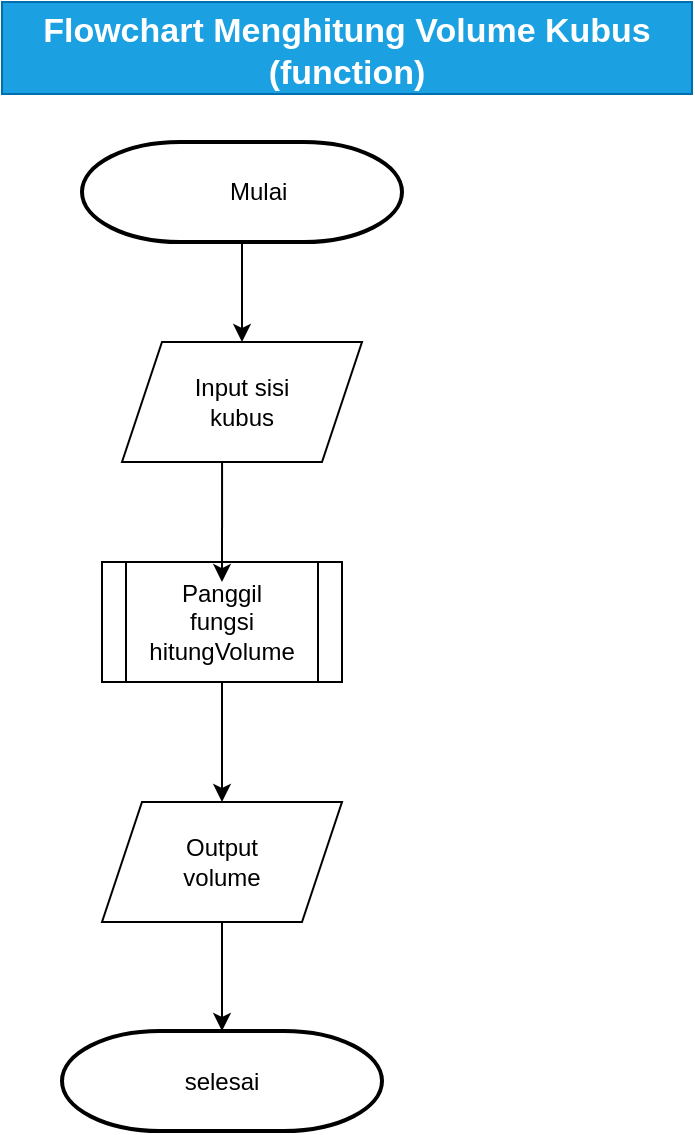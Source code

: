 <mxfile version="24.8.3">
  <diagram name="Halaman-1" id="a6zHfRgpKx6tmC8i22-r">
    <mxGraphModel dx="1222" dy="636" grid="1" gridSize="10" guides="1" tooltips="1" connect="1" arrows="1" fold="1" page="1" pageScale="1" pageWidth="827" pageHeight="1169" math="0" shadow="0">
      <root>
        <mxCell id="0" />
        <mxCell id="1" parent="0" />
        <mxCell id="OKx-EQB38z_Kik_lbw9B-4" style="edgeStyle=orthogonalEdgeStyle;rounded=0;orthogonalLoop=1;jettySize=auto;html=1;" parent="1" source="OKx-EQB38z_Kik_lbw9B-1" target="OKx-EQB38z_Kik_lbw9B-2" edge="1">
          <mxGeometry relative="1" as="geometry" />
        </mxCell>
        <mxCell id="OKx-EQB38z_Kik_lbw9B-1" value="" style="strokeWidth=2;html=1;shape=mxgraph.flowchart.terminator;whiteSpace=wrap;" parent="1" vertex="1">
          <mxGeometry x="210" y="90" width="160" height="50" as="geometry" />
        </mxCell>
        <mxCell id="OKx-EQB38z_Kik_lbw9B-2" value="" style="shape=parallelogram;perimeter=parallelogramPerimeter;whiteSpace=wrap;html=1;fixedSize=1;" parent="1" vertex="1">
          <mxGeometry x="230" y="190" width="120" height="60" as="geometry" />
        </mxCell>
        <mxCell id="OKx-EQB38z_Kik_lbw9B-8" style="edgeStyle=orthogonalEdgeStyle;rounded=0;orthogonalLoop=1;jettySize=auto;html=1;entryX=0.5;entryY=0;entryDx=0;entryDy=0;" parent="1" source="OKx-EQB38z_Kik_lbw9B-5" target="OKx-EQB38z_Kik_lbw9B-7" edge="1">
          <mxGeometry relative="1" as="geometry" />
        </mxCell>
        <mxCell id="OKx-EQB38z_Kik_lbw9B-5" value="" style="shape=process;whiteSpace=wrap;html=1;backgroundOutline=1;" parent="1" vertex="1">
          <mxGeometry x="220" y="300" width="120" height="60" as="geometry" />
        </mxCell>
        <mxCell id="OKx-EQB38z_Kik_lbw9B-6" style="edgeStyle=orthogonalEdgeStyle;rounded=0;orthogonalLoop=1;jettySize=auto;html=1;entryX=0.5;entryY=0.167;entryDx=0;entryDy=0;entryPerimeter=0;exitX=0.417;exitY=1;exitDx=0;exitDy=0;exitPerimeter=0;" parent="1" source="OKx-EQB38z_Kik_lbw9B-2" target="OKx-EQB38z_Kik_lbw9B-5" edge="1">
          <mxGeometry relative="1" as="geometry" />
        </mxCell>
        <mxCell id="OKx-EQB38z_Kik_lbw9B-10" style="edgeStyle=orthogonalEdgeStyle;rounded=0;orthogonalLoop=1;jettySize=auto;html=1;" parent="1" source="OKx-EQB38z_Kik_lbw9B-7" target="OKx-EQB38z_Kik_lbw9B-9" edge="1">
          <mxGeometry relative="1" as="geometry" />
        </mxCell>
        <mxCell id="OKx-EQB38z_Kik_lbw9B-7" value="" style="shape=parallelogram;perimeter=parallelogramPerimeter;whiteSpace=wrap;html=1;fixedSize=1;" parent="1" vertex="1">
          <mxGeometry x="220" y="420" width="120" height="60" as="geometry" />
        </mxCell>
        <mxCell id="OKx-EQB38z_Kik_lbw9B-9" value="" style="strokeWidth=2;html=1;shape=mxgraph.flowchart.terminator;whiteSpace=wrap;" parent="1" vertex="1">
          <mxGeometry x="200" y="534.5" width="160" height="50" as="geometry" />
        </mxCell>
        <mxCell id="OKx-EQB38z_Kik_lbw9B-11" value="Mulai&amp;nbsp;" style="text;html=1;align=center;verticalAlign=middle;whiteSpace=wrap;rounded=0;" parent="1" vertex="1">
          <mxGeometry x="270" y="100" width="60" height="30" as="geometry" />
        </mxCell>
        <mxCell id="OKx-EQB38z_Kik_lbw9B-12" value="Flowchart Menghitung Volume Kubus (function)" style="text;html=1;align=center;verticalAlign=middle;whiteSpace=wrap;rounded=0;labelBackgroundColor=none;labelBorderColor=none;fontStyle=1;spacingTop=4;fontSize=17;fillColor=#1ba1e2;strokeColor=#006EAF;fontColor=#ffffff;" parent="1" vertex="1">
          <mxGeometry x="170" y="20" width="345" height="46" as="geometry" />
        </mxCell>
        <mxCell id="OKx-EQB38z_Kik_lbw9B-14" value="Input sisi kubus" style="text;html=1;align=center;verticalAlign=middle;whiteSpace=wrap;rounded=0;" parent="1" vertex="1">
          <mxGeometry x="260" y="205" width="60" height="30" as="geometry" />
        </mxCell>
        <mxCell id="OKx-EQB38z_Kik_lbw9B-15" value="Panggil fungsi hitungVolume" style="text;html=1;align=center;verticalAlign=middle;whiteSpace=wrap;rounded=0;" parent="1" vertex="1">
          <mxGeometry x="250" y="315" width="60" height="30" as="geometry" />
        </mxCell>
        <mxCell id="OKx-EQB38z_Kik_lbw9B-16" value="Output volume   " style="text;html=1;align=center;verticalAlign=middle;whiteSpace=wrap;rounded=0;" parent="1" vertex="1">
          <mxGeometry x="250" y="435" width="60" height="30" as="geometry" />
        </mxCell>
        <mxCell id="OKx-EQB38z_Kik_lbw9B-17" value="selesai" style="text;html=1;align=center;verticalAlign=middle;whiteSpace=wrap;rounded=0;" parent="1" vertex="1">
          <mxGeometry x="250" y="544.5" width="60" height="30" as="geometry" />
        </mxCell>
      </root>
    </mxGraphModel>
  </diagram>
</mxfile>
